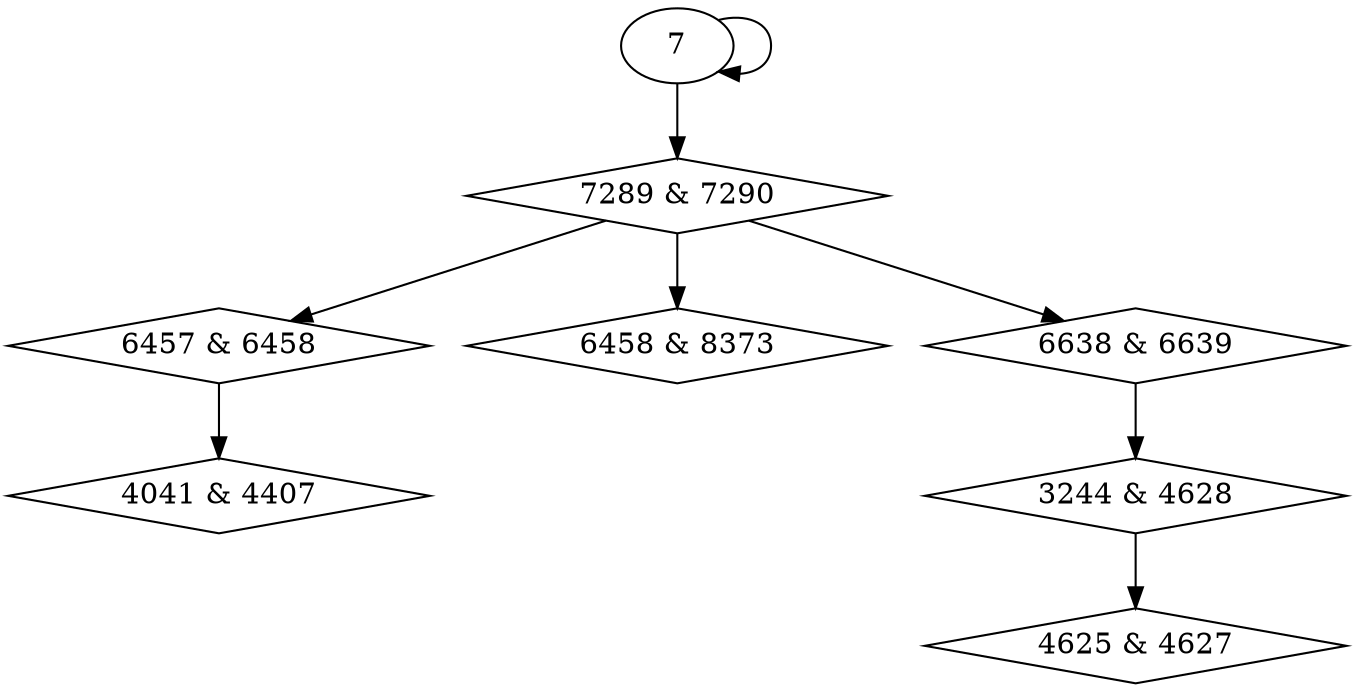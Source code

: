 digraph {
0 [label = "3244 & 4628", shape = diamond];
1 [label = "4041 & 4407", shape = diamond];
2 [label = "4625 & 4627", shape = diamond];
3 [label = "6457 & 6458", shape = diamond];
4 [label = "6458 & 8373", shape = diamond];
5 [label = "6638 & 6639", shape = diamond];
6 [label = "7289 & 7290", shape = diamond];
5 -> 0;
3 -> 1;
0 -> 2;
6 -> 3;
6 -> 4;
6 -> 5;
7 -> 6;
7 -> 7;
}
